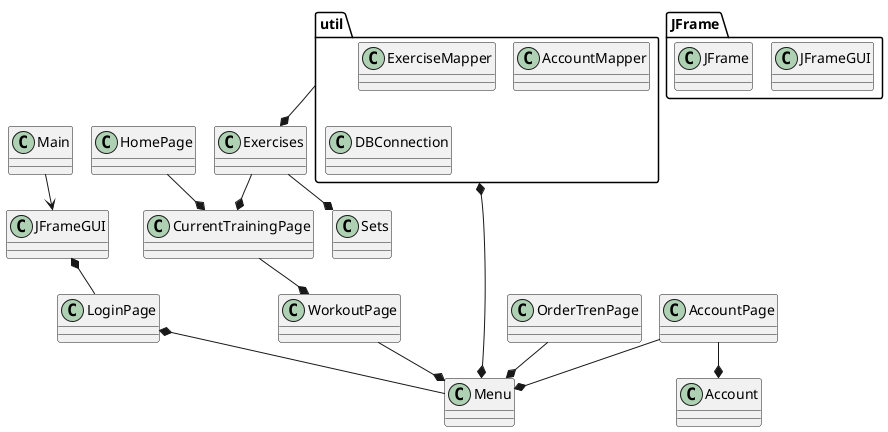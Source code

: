 @startuml
!pragma layout smetana

Main --> JFrameGUI
JFrameGUI *-- LoginPage
LoginPage *-- Menu
WorkoutPage --* Menu
CurrentTrainingPage --* WorkoutPage
HomePage --* CurrentTrainingPage
Exercises --* CurrentTrainingPage
Exercises --* Sets
OrderTrenPage --* Menu
AccountPage --* Menu
AccountPage --* Account
util --* Exercises
util *--* Menu
package util {
class ExerciseMapper
class AccountMapper
class DBConnection
}

package JFrame {
class JFrameGUI
class JFrame
}
@enduml